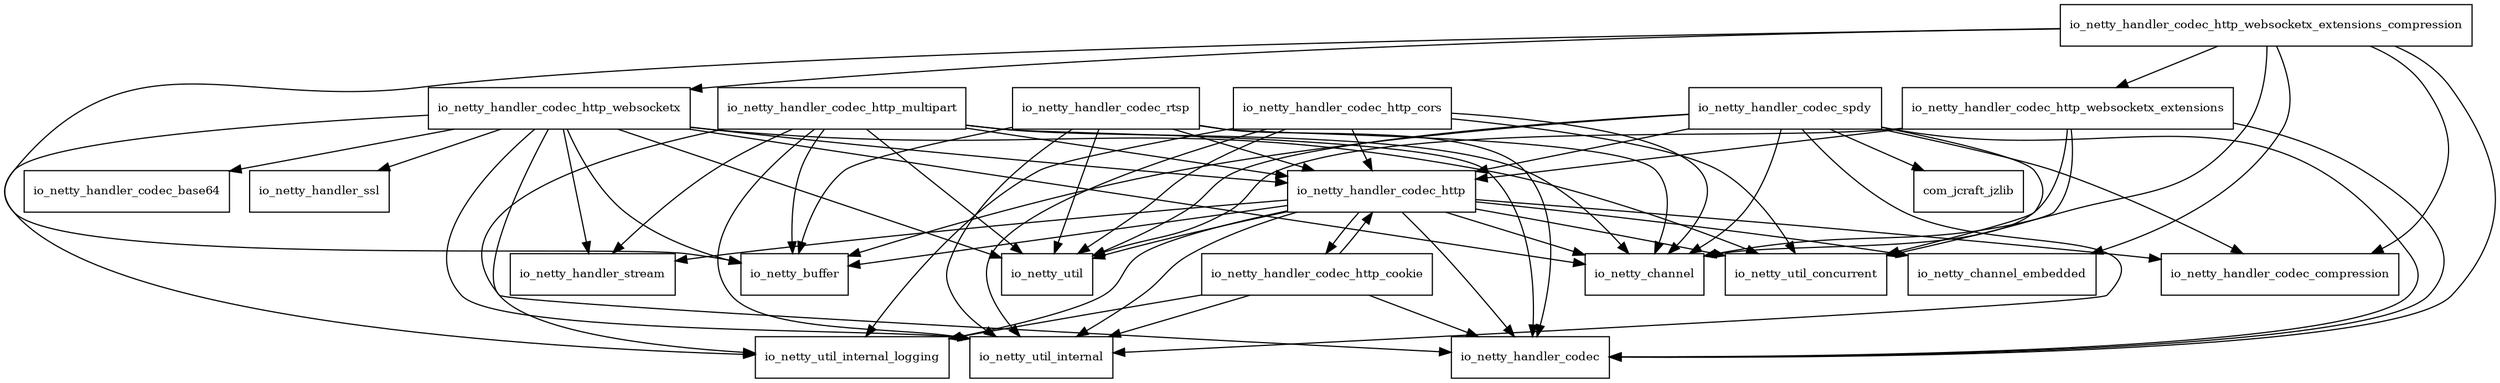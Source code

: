 digraph netty_codec_http_4_1_33_Final_package_dependencies {
  node [shape = box, fontsize=10.0];
  io_netty_handler_codec_http -> io_netty_buffer;
  io_netty_handler_codec_http -> io_netty_channel;
  io_netty_handler_codec_http -> io_netty_channel_embedded;
  io_netty_handler_codec_http -> io_netty_handler_codec;
  io_netty_handler_codec_http -> io_netty_handler_codec_compression;
  io_netty_handler_codec_http -> io_netty_handler_codec_http_cookie;
  io_netty_handler_codec_http -> io_netty_handler_stream;
  io_netty_handler_codec_http -> io_netty_util;
  io_netty_handler_codec_http -> io_netty_util_concurrent;
  io_netty_handler_codec_http -> io_netty_util_internal;
  io_netty_handler_codec_http -> io_netty_util_internal_logging;
  io_netty_handler_codec_http_cookie -> io_netty_handler_codec;
  io_netty_handler_codec_http_cookie -> io_netty_handler_codec_http;
  io_netty_handler_codec_http_cookie -> io_netty_util_internal;
  io_netty_handler_codec_http_cookie -> io_netty_util_internal_logging;
  io_netty_handler_codec_http_cors -> io_netty_channel;
  io_netty_handler_codec_http_cors -> io_netty_handler_codec_http;
  io_netty_handler_codec_http_cors -> io_netty_util;
  io_netty_handler_codec_http_cors -> io_netty_util_concurrent;
  io_netty_handler_codec_http_cors -> io_netty_util_internal;
  io_netty_handler_codec_http_cors -> io_netty_util_internal_logging;
  io_netty_handler_codec_http_multipart -> io_netty_buffer;
  io_netty_handler_codec_http_multipart -> io_netty_channel;
  io_netty_handler_codec_http_multipart -> io_netty_handler_codec;
  io_netty_handler_codec_http_multipart -> io_netty_handler_codec_http;
  io_netty_handler_codec_http_multipart -> io_netty_handler_stream;
  io_netty_handler_codec_http_multipart -> io_netty_util;
  io_netty_handler_codec_http_multipart -> io_netty_util_internal;
  io_netty_handler_codec_http_multipart -> io_netty_util_internal_logging;
  io_netty_handler_codec_http_websocketx -> io_netty_buffer;
  io_netty_handler_codec_http_websocketx -> io_netty_channel;
  io_netty_handler_codec_http_websocketx -> io_netty_handler_codec;
  io_netty_handler_codec_http_websocketx -> io_netty_handler_codec_base64;
  io_netty_handler_codec_http_websocketx -> io_netty_handler_codec_http;
  io_netty_handler_codec_http_websocketx -> io_netty_handler_ssl;
  io_netty_handler_codec_http_websocketx -> io_netty_handler_stream;
  io_netty_handler_codec_http_websocketx -> io_netty_util;
  io_netty_handler_codec_http_websocketx -> io_netty_util_concurrent;
  io_netty_handler_codec_http_websocketx -> io_netty_util_internal;
  io_netty_handler_codec_http_websocketx -> io_netty_util_internal_logging;
  io_netty_handler_codec_http_websocketx_extensions -> io_netty_channel;
  io_netty_handler_codec_http_websocketx_extensions -> io_netty_handler_codec;
  io_netty_handler_codec_http_websocketx_extensions -> io_netty_handler_codec_http;
  io_netty_handler_codec_http_websocketx_extensions -> io_netty_util;
  io_netty_handler_codec_http_websocketx_extensions -> io_netty_util_concurrent;
  io_netty_handler_codec_http_websocketx_extensions_compression -> io_netty_buffer;
  io_netty_handler_codec_http_websocketx_extensions_compression -> io_netty_channel;
  io_netty_handler_codec_http_websocketx_extensions_compression -> io_netty_channel_embedded;
  io_netty_handler_codec_http_websocketx_extensions_compression -> io_netty_handler_codec;
  io_netty_handler_codec_http_websocketx_extensions_compression -> io_netty_handler_codec_compression;
  io_netty_handler_codec_http_websocketx_extensions_compression -> io_netty_handler_codec_http_websocketx;
  io_netty_handler_codec_http_websocketx_extensions_compression -> io_netty_handler_codec_http_websocketx_extensions;
  io_netty_handler_codec_rtsp -> io_netty_buffer;
  io_netty_handler_codec_rtsp -> io_netty_channel;
  io_netty_handler_codec_rtsp -> io_netty_handler_codec;
  io_netty_handler_codec_rtsp -> io_netty_handler_codec_http;
  io_netty_handler_codec_rtsp -> io_netty_util;
  io_netty_handler_codec_rtsp -> io_netty_util_internal;
  io_netty_handler_codec_spdy -> com_jcraft_jzlib;
  io_netty_handler_codec_spdy -> io_netty_buffer;
  io_netty_handler_codec_spdy -> io_netty_channel;
  io_netty_handler_codec_spdy -> io_netty_handler_codec;
  io_netty_handler_codec_spdy -> io_netty_handler_codec_compression;
  io_netty_handler_codec_spdy -> io_netty_handler_codec_http;
  io_netty_handler_codec_spdy -> io_netty_util;
  io_netty_handler_codec_spdy -> io_netty_util_concurrent;
  io_netty_handler_codec_spdy -> io_netty_util_internal;
}

